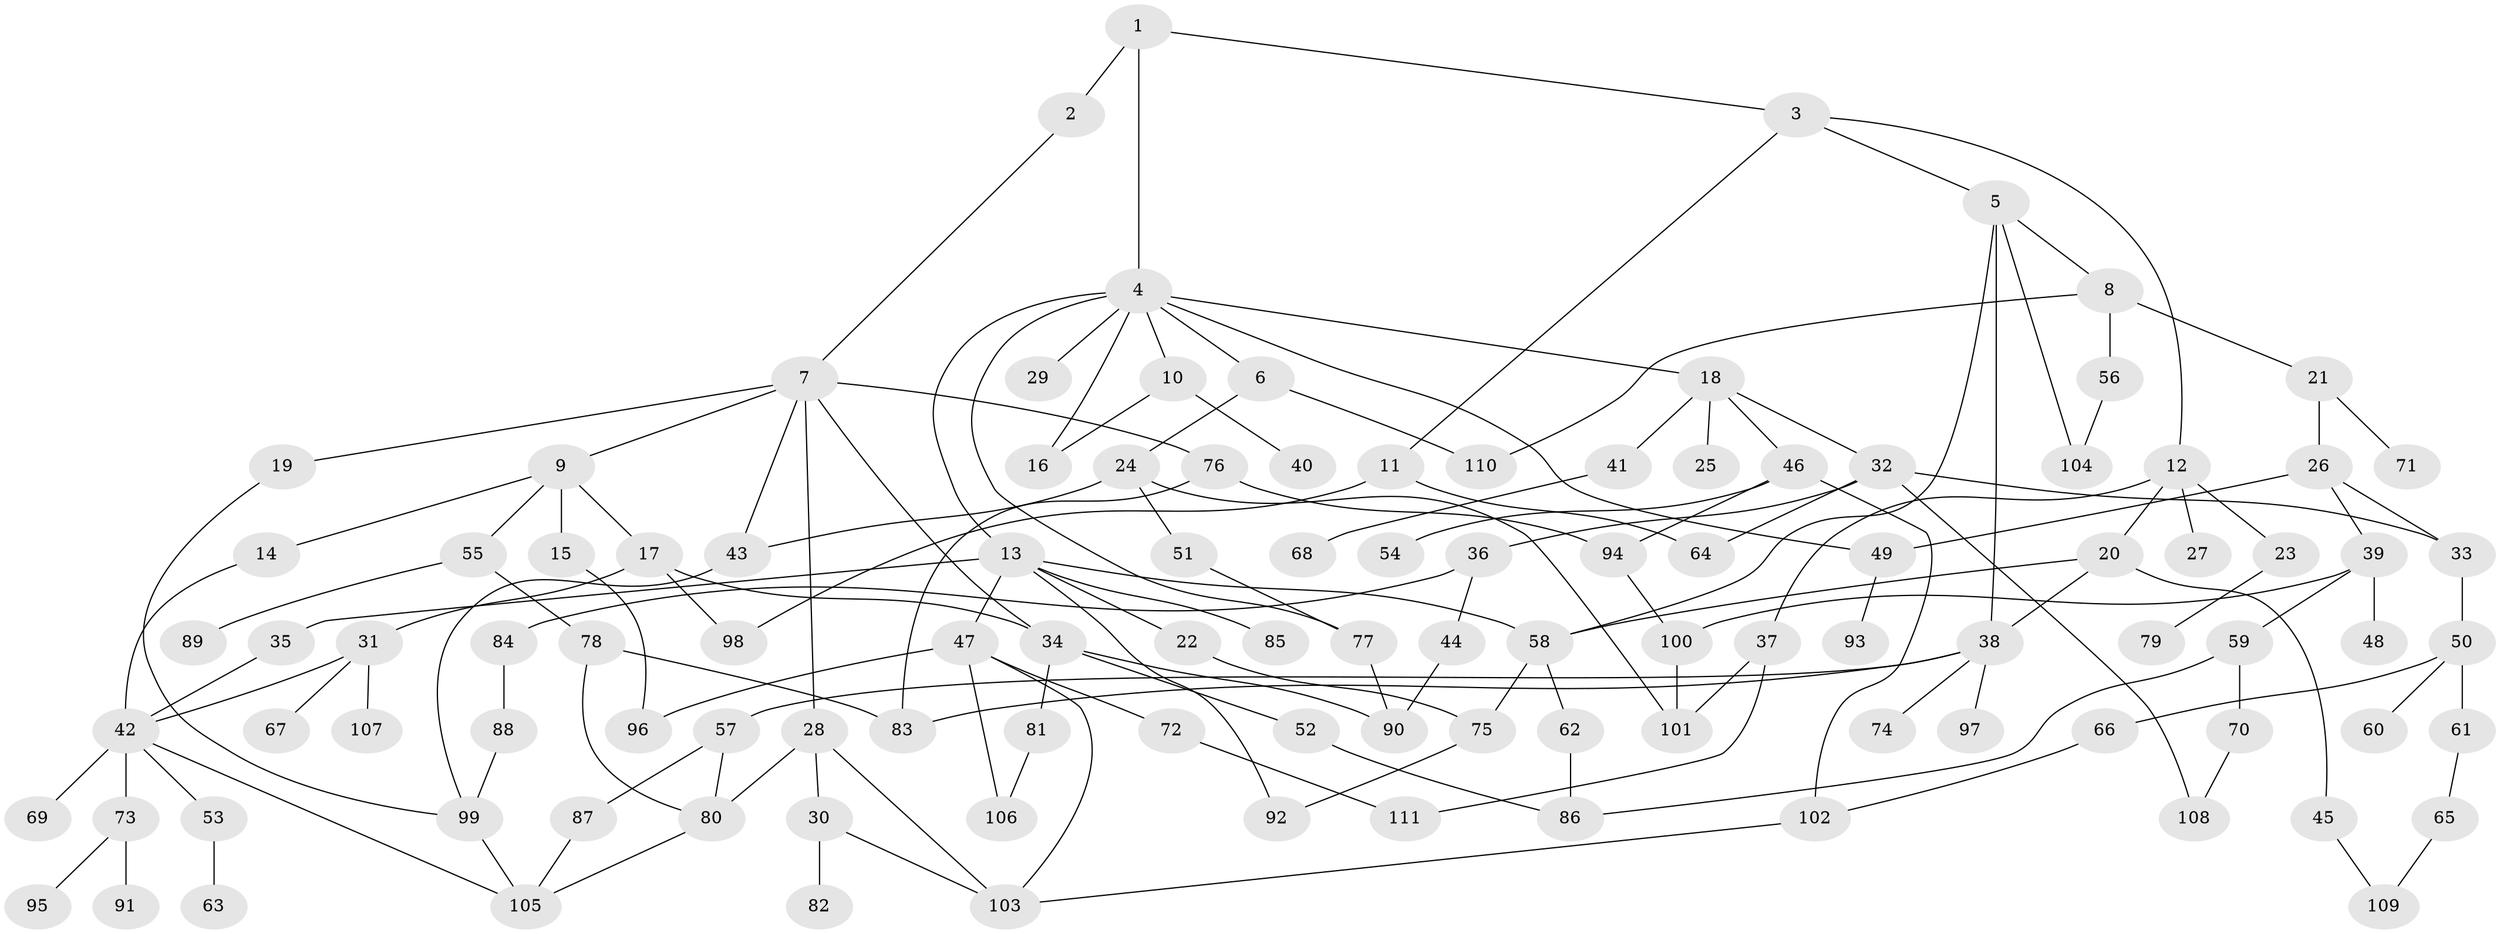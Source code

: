 // Generated by graph-tools (version 1.1) at 2025/01/03/09/25 03:01:11]
// undirected, 111 vertices, 153 edges
graph export_dot {
graph [start="1"]
  node [color=gray90,style=filled];
  1;
  2;
  3;
  4;
  5;
  6;
  7;
  8;
  9;
  10;
  11;
  12;
  13;
  14;
  15;
  16;
  17;
  18;
  19;
  20;
  21;
  22;
  23;
  24;
  25;
  26;
  27;
  28;
  29;
  30;
  31;
  32;
  33;
  34;
  35;
  36;
  37;
  38;
  39;
  40;
  41;
  42;
  43;
  44;
  45;
  46;
  47;
  48;
  49;
  50;
  51;
  52;
  53;
  54;
  55;
  56;
  57;
  58;
  59;
  60;
  61;
  62;
  63;
  64;
  65;
  66;
  67;
  68;
  69;
  70;
  71;
  72;
  73;
  74;
  75;
  76;
  77;
  78;
  79;
  80;
  81;
  82;
  83;
  84;
  85;
  86;
  87;
  88;
  89;
  90;
  91;
  92;
  93;
  94;
  95;
  96;
  97;
  98;
  99;
  100;
  101;
  102;
  103;
  104;
  105;
  106;
  107;
  108;
  109;
  110;
  111;
  1 -- 2;
  1 -- 3;
  1 -- 4;
  2 -- 7;
  3 -- 5;
  3 -- 11;
  3 -- 12;
  4 -- 6;
  4 -- 10;
  4 -- 13;
  4 -- 16;
  4 -- 18;
  4 -- 29;
  4 -- 77;
  4 -- 49;
  5 -- 8;
  5 -- 38;
  5 -- 104;
  5 -- 58;
  6 -- 24;
  6 -- 110;
  7 -- 9;
  7 -- 19;
  7 -- 28;
  7 -- 76;
  7 -- 34;
  7 -- 43;
  8 -- 21;
  8 -- 56;
  8 -- 110;
  9 -- 14;
  9 -- 15;
  9 -- 17;
  9 -- 55;
  10 -- 40;
  10 -- 16;
  11 -- 98;
  11 -- 64;
  12 -- 20;
  12 -- 23;
  12 -- 27;
  12 -- 37;
  13 -- 22;
  13 -- 35;
  13 -- 47;
  13 -- 85;
  13 -- 92;
  13 -- 58;
  14 -- 42;
  15 -- 96;
  17 -- 31;
  17 -- 34;
  17 -- 98;
  18 -- 25;
  18 -- 32;
  18 -- 41;
  18 -- 46;
  19 -- 99;
  20 -- 45;
  20 -- 58;
  20 -- 38;
  21 -- 26;
  21 -- 71;
  22 -- 75;
  23 -- 79;
  24 -- 43;
  24 -- 51;
  24 -- 101;
  26 -- 39;
  26 -- 49;
  26 -- 33;
  28 -- 30;
  28 -- 80;
  28 -- 103;
  30 -- 82;
  30 -- 103;
  31 -- 67;
  31 -- 107;
  31 -- 42;
  32 -- 33;
  32 -- 36;
  32 -- 64;
  32 -- 108;
  33 -- 50;
  34 -- 52;
  34 -- 81;
  34 -- 90;
  35 -- 42;
  36 -- 44;
  36 -- 84;
  37 -- 101;
  37 -- 111;
  38 -- 57;
  38 -- 74;
  38 -- 97;
  38 -- 83;
  39 -- 48;
  39 -- 59;
  39 -- 100;
  41 -- 68;
  42 -- 53;
  42 -- 69;
  42 -- 73;
  42 -- 105;
  43 -- 99;
  44 -- 90;
  45 -- 109;
  46 -- 54;
  46 -- 94;
  46 -- 102;
  47 -- 72;
  47 -- 96;
  47 -- 103;
  47 -- 106;
  49 -- 93;
  50 -- 60;
  50 -- 61;
  50 -- 66;
  51 -- 77;
  52 -- 86;
  53 -- 63;
  55 -- 78;
  55 -- 89;
  56 -- 104;
  57 -- 87;
  57 -- 80;
  58 -- 62;
  58 -- 75;
  59 -- 70;
  59 -- 86;
  61 -- 65;
  62 -- 86;
  65 -- 109;
  66 -- 102;
  70 -- 108;
  72 -- 111;
  73 -- 91;
  73 -- 95;
  75 -- 92;
  76 -- 83;
  76 -- 94;
  77 -- 90;
  78 -- 83;
  78 -- 80;
  80 -- 105;
  81 -- 106;
  84 -- 88;
  87 -- 105;
  88 -- 99;
  94 -- 100;
  99 -- 105;
  100 -- 101;
  102 -- 103;
}
